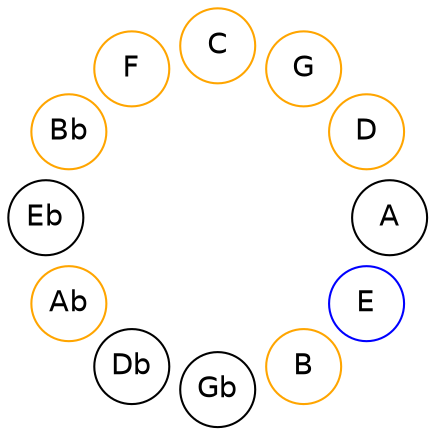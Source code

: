 
graph {

layout = circo;
mindist = .1

node [shape = circle, fontname = Helvetica, margin = 0]
edge [style=invis]

subgraph 1 {
	E -- B -- Gb -- Db -- Ab -- Eb -- Bb -- F -- C -- G -- D -- A -- E
}

E [color=blue];
B [color=orange];
Ab [color=orange];
Bb [color=orange];
F [color=orange];
C [color=orange];
G [color=orange];
D [color=orange];
}
